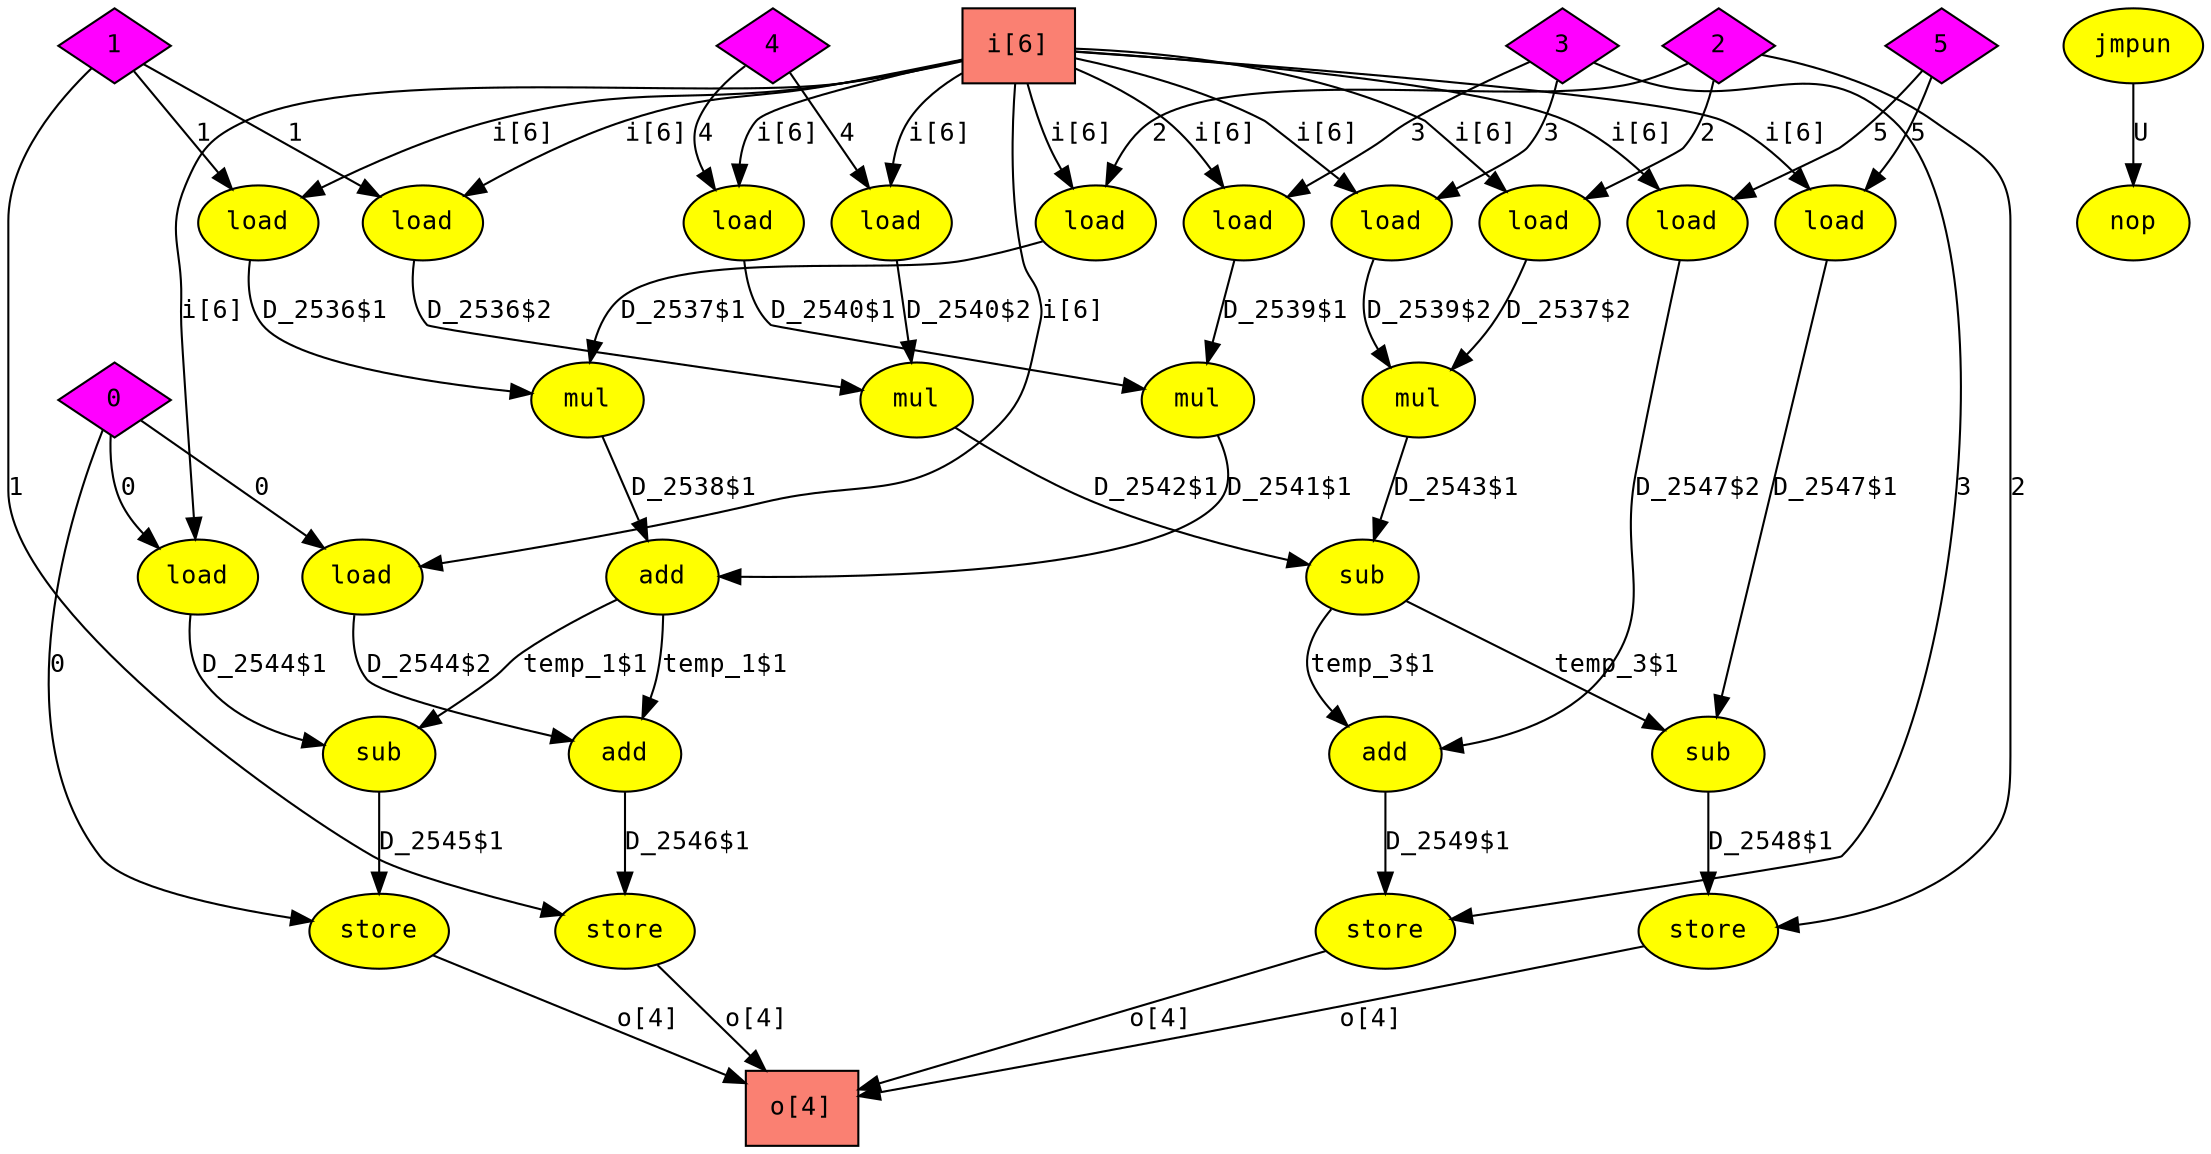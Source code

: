 digraph foo
{
  graph [rankdir="TB", nodesep = "0.175"];
  node [fontname="Courier", fontsize="12", style="filled"];
  edge [fontname="Courier", fontsize="12"];

  add_18  [label="add", ntype="operation", argix="-1", dataspec="na", bb="1", shape="ellipse", fillcolor="yellow"];
  add_24  [label="add", ntype="operation", argix="-1", dataspec="na", bb="1", shape="ellipse", fillcolor="yellow"];
  add_6  [label="add", ntype="operation", argix="-1", dataspec="na", bb="1", shape="ellipse", fillcolor="yellow"];
  cnst0  [label="0", ntype="constant", argix="-1", dataspec="s32", bb="-1", shape="diamond", fillcolor="magenta"];
  cnst1  [label="1", ntype="constant", argix="-1", dataspec="s32", bb="-1", shape="diamond", fillcolor="magenta"];
  cnst2  [label="2", ntype="constant", argix="-1", dataspec="s32", bb="-1", shape="diamond", fillcolor="magenta"];
  cnst3  [label="3", ntype="constant", argix="-1", dataspec="s32", bb="-1", shape="diamond", fillcolor="magenta"];
  cnst4  [label="4", ntype="constant", argix="-1", dataspec="s32", bb="-1", shape="diamond", fillcolor="magenta"];
  cnst5  [label="5", ntype="constant", argix="-1", dataspec="s32", bb="-1", shape="diamond", fillcolor="magenta"];
  i  [label="i[6]", ntype="hwelem", argix="-1", dataspec="s32", bb="-1", shape="box", fillcolor="salmon"];
  jmpun_26  [label="jmpun", ntype="operation", argix="-1", dataspec="na", bb="1", shape="ellipse", fillcolor="yellow"];
  load_0  [label="load", ntype="operation", argix="-1", dataspec="na", bb="1", shape="ellipse", fillcolor="yellow"];
  load_1  [label="load", ntype="operation", argix="-1", dataspec="na", bb="1", shape="ellipse", fillcolor="yellow"];
  load_10  [label="load", ntype="operation", argix="-1", dataspec="na", bb="1", shape="ellipse", fillcolor="yellow"];
  load_11  [label="load", ntype="operation", argix="-1", dataspec="na", bb="1", shape="ellipse", fillcolor="yellow"];
  load_14  [label="load", ntype="operation", argix="-1", dataspec="na", bb="1", shape="ellipse", fillcolor="yellow"];
  load_17  [label="load", ntype="operation", argix="-1", dataspec="na", bb="1", shape="ellipse", fillcolor="yellow"];
  load_20  [label="load", ntype="operation", argix="-1", dataspec="na", bb="1", shape="ellipse", fillcolor="yellow"];
  load_23  [label="load", ntype="operation", argix="-1", dataspec="na", bb="1", shape="ellipse", fillcolor="yellow"];
  load_3  [label="load", ntype="operation", argix="-1", dataspec="na", bb="1", shape="ellipse", fillcolor="yellow"];
  load_4  [label="load", ntype="operation", argix="-1", dataspec="na", bb="1", shape="ellipse", fillcolor="yellow"];
  load_7  [label="load", ntype="operation", argix="-1", dataspec="na", bb="1", shape="ellipse", fillcolor="yellow"];
  load_8  [label="load", ntype="operation", argix="-1", dataspec="na", bb="1", shape="ellipse", fillcolor="yellow"];
  mul_12  [label="mul", ntype="operation", argix="-1", dataspec="na", bb="1", shape="ellipse", fillcolor="yellow"];
  mul_2  [label="mul", ntype="operation", argix="-1", dataspec="na", bb="1", shape="ellipse", fillcolor="yellow"];
  mul_5  [label="mul", ntype="operation", argix="-1", dataspec="na", bb="1", shape="ellipse", fillcolor="yellow"];
  mul_9  [label="mul", ntype="operation", argix="-1", dataspec="na", bb="1", shape="ellipse", fillcolor="yellow"];
  nop_27  [label="nop", ntype="operation", argix="-1", dataspec="na", bb="2", shape="ellipse", fillcolor="yellow"];
  o  [label="o[4]", ntype="hwelem", argix="-1", dataspec="s32", bb="-1", shape="box", fillcolor="salmon"];
  store_16  [label="store", ntype="operation", argix="-1", dataspec="na", bb="1", shape="ellipse", fillcolor="yellow"];
  store_19  [label="store", ntype="operation", argix="-1", dataspec="na", bb="1", shape="ellipse", fillcolor="yellow"];
  store_22  [label="store", ntype="operation", argix="-1", dataspec="na", bb="1", shape="ellipse", fillcolor="yellow"];
  store_25  [label="store", ntype="operation", argix="-1", dataspec="na", bb="1", shape="ellipse", fillcolor="yellow"];
  sub_13  [label="sub", ntype="operation", argix="-1", dataspec="na", bb="1", shape="ellipse", fillcolor="yellow"];
  sub_15  [label="sub", ntype="operation", argix="-1", dataspec="na", bb="1", shape="ellipse", fillcolor="yellow"];
  sub_21  [label="sub", ntype="operation", argix="-1", dataspec="na", bb="1", shape="ellipse", fillcolor="yellow"];

  add_18 -> store_19  [label="D_2546$1", etype="D", vtype="localvar", order="1", argix="-1", dataspec="s32"];
  add_24 -> store_25  [label="D_2549$1", etype="D", vtype="localvar", order="1", argix="-1", dataspec="s32"];
  add_6 -> add_18  [label="temp_1$1", etype="D", vtype="localvar", order="2", argix="-1", dataspec="s32"];
  add_6 -> sub_15  [label="temp_1$1", etype="D", vtype="localvar", order="2", argix="-1", dataspec="s32"];
  cnst0 -> load_14  [label="0", etype="D", vtype="globalvar", order="2", argix="-1", dataspec="s32"];
  cnst0 -> load_17  [label="0", etype="D", vtype="globalvar", order="2", argix="-1", dataspec="s32"];
  cnst0 -> store_16  [label="0", etype="D", vtype="globalvar", order="2", argix="-1", dataspec="s32"];
  cnst1 -> load_0  [label="1", etype="D", vtype="globalvar", order="2", argix="-1", dataspec="s32"];
  cnst1 -> load_7  [label="1", etype="D", vtype="globalvar", order="2", argix="-1", dataspec="s32"];
  cnst1 -> store_19  [label="1", etype="D", vtype="globalvar", order="2", argix="-1", dataspec="s32"];
  cnst2 -> load_1  [label="2", etype="D", vtype="globalvar", order="2", argix="-1", dataspec="s32"];
  cnst2 -> load_11  [label="2", etype="D", vtype="globalvar", order="2", argix="-1", dataspec="s32"];
  cnst2 -> store_22  [label="2", etype="D", vtype="globalvar", order="2", argix="-1", dataspec="s32"];
  cnst3 -> load_10  [label="3", etype="D", vtype="globalvar", order="2", argix="-1", dataspec="s32"];
  cnst3 -> load_3  [label="3", etype="D", vtype="globalvar", order="2", argix="-1", dataspec="s32"];
  cnst3 -> store_25  [label="3", etype="D", vtype="globalvar", order="2", argix="-1", dataspec="s32"];
  cnst4 -> load_4  [label="4", etype="D", vtype="globalvar", order="2", argix="-1", dataspec="s32"];
  cnst4 -> load_8  [label="4", etype="D", vtype="globalvar", order="2", argix="-1", dataspec="s32"];
  cnst5 -> load_20  [label="5", etype="D", vtype="globalvar", order="2", argix="-1", dataspec="s32"];
  cnst5 -> load_23  [label="5", etype="D", vtype="globalvar", order="2", argix="-1", dataspec="s32"];
  i -> load_0  [label="i[6]", etype="D", vtype="localvar", order="1", argix="-1", dataspec="s32"];
  i -> load_1  [label="i[6]", etype="D", vtype="localvar", order="1", argix="-1", dataspec="s32"];
  i -> load_10  [label="i[6]", etype="D", vtype="localvar", order="1", argix="-1", dataspec="s32"];
  i -> load_11  [label="i[6]", etype="D", vtype="localvar", order="1", argix="-1", dataspec="s32"];
  i -> load_14  [label="i[6]", etype="D", vtype="localvar", order="1", argix="-1", dataspec="s32"];
  i -> load_17  [label="i[6]", etype="D", vtype="localvar", order="1", argix="-1", dataspec="s32"];
  i -> load_20  [label="i[6]", etype="D", vtype="localvar", order="1", argix="-1", dataspec="s32"];
  i -> load_23  [label="i[6]", etype="D", vtype="localvar", order="1", argix="-1", dataspec="s32"];
  i -> load_3  [label="i[6]", etype="D", vtype="localvar", order="1", argix="-1", dataspec="s32"];
  i -> load_4  [label="i[6]", etype="D", vtype="localvar", order="1", argix="-1", dataspec="s32"];
  i -> load_7  [label="i[6]", etype="D", vtype="localvar", order="1", argix="-1", dataspec="s32"];
  i -> load_8  [label="i[6]", etype="D", vtype="localvar", order="1", argix="-1", dataspec="s32"];
  jmpun_26 -> nop_27  [label="U", etype="U", order="1", argix="-1", dataspec="u1"];
  load_0 -> mul_2  [label="D_2536$1", etype="D", vtype="localvar", order="1", argix="-1", dataspec="s32"];
  load_10 -> mul_12  [label="D_2539$2", etype="D", vtype="localvar", order="1", argix="-1", dataspec="s32"];
  load_11 -> mul_12  [label="D_2537$2", etype="D", vtype="localvar", order="2", argix="-1", dataspec="s32"];
  load_14 -> sub_15  [label="D_2544$1", etype="D", vtype="localvar", order="1", argix="-1", dataspec="s32"];
  load_17 -> add_18  [label="D_2544$2", etype="D", vtype="localvar", order="1", argix="-1", dataspec="s32"];
  load_1 -> mul_2  [label="D_2537$1", etype="D", vtype="localvar", order="2", argix="-1", dataspec="s32"];
  load_20 -> sub_21  [label="D_2547$1", etype="D", vtype="localvar", order="1", argix="-1", dataspec="s32"];
  load_23 -> add_24  [label="D_2547$2", etype="D", vtype="localvar", order="1", argix="-1", dataspec="s32"];
  load_3 -> mul_5  [label="D_2539$1", etype="D", vtype="localvar", order="1", argix="-1", dataspec="s32"];
  load_4 -> mul_5  [label="D_2540$1", etype="D", vtype="localvar", order="2", argix="-1", dataspec="s32"];
  load_7 -> mul_9  [label="D_2536$2", etype="D", vtype="localvar", order="1", argix="-1", dataspec="s32"];
  load_8 -> mul_9  [label="D_2540$2", etype="D", vtype="localvar", order="2", argix="-1", dataspec="s32"];
  mul_12 -> sub_13  [label="D_2543$1", etype="D", vtype="localvar", order="2", argix="-1", dataspec="s32"];
  mul_2 -> add_6  [label="D_2538$1", etype="D", vtype="localvar", order="1", argix="-1", dataspec="s32"];
  mul_5 -> add_6  [label="D_2541$1", etype="D", vtype="localvar", order="2", argix="-1", dataspec="s32"];
  mul_9 -> sub_13  [label="D_2542$1", etype="D", vtype="localvar", order="1", argix="-1", dataspec="s32"];
  store_16 -> o  [label="o[4]", etype="D", vtype="localvar", order="1", argix="-1", dataspec="s32"];
  store_19 -> o  [label="o[4]", etype="D", vtype="localvar", order="1", argix="-1", dataspec="s32"];
  store_22 -> o  [label="o[4]", etype="D", vtype="localvar", order="1", argix="-1", dataspec="s32"];
  store_25 -> o  [label="o[4]", etype="D", vtype="localvar", order="1", argix="-1", dataspec="s32"];
  sub_13 -> add_24  [label="temp_3$1", etype="D", vtype="localvar", order="2", argix="-1", dataspec="s32"];
  sub_13 -> sub_21  [label="temp_3$1", etype="D", vtype="localvar", order="2", argix="-1", dataspec="s32"];
  sub_15 -> store_16  [label="D_2545$1", etype="D", vtype="localvar", order="1", argix="-1", dataspec="s32"];
  sub_21 -> store_22  [label="D_2548$1", etype="D", vtype="localvar", order="1", argix="-1", dataspec="s32"];

}

